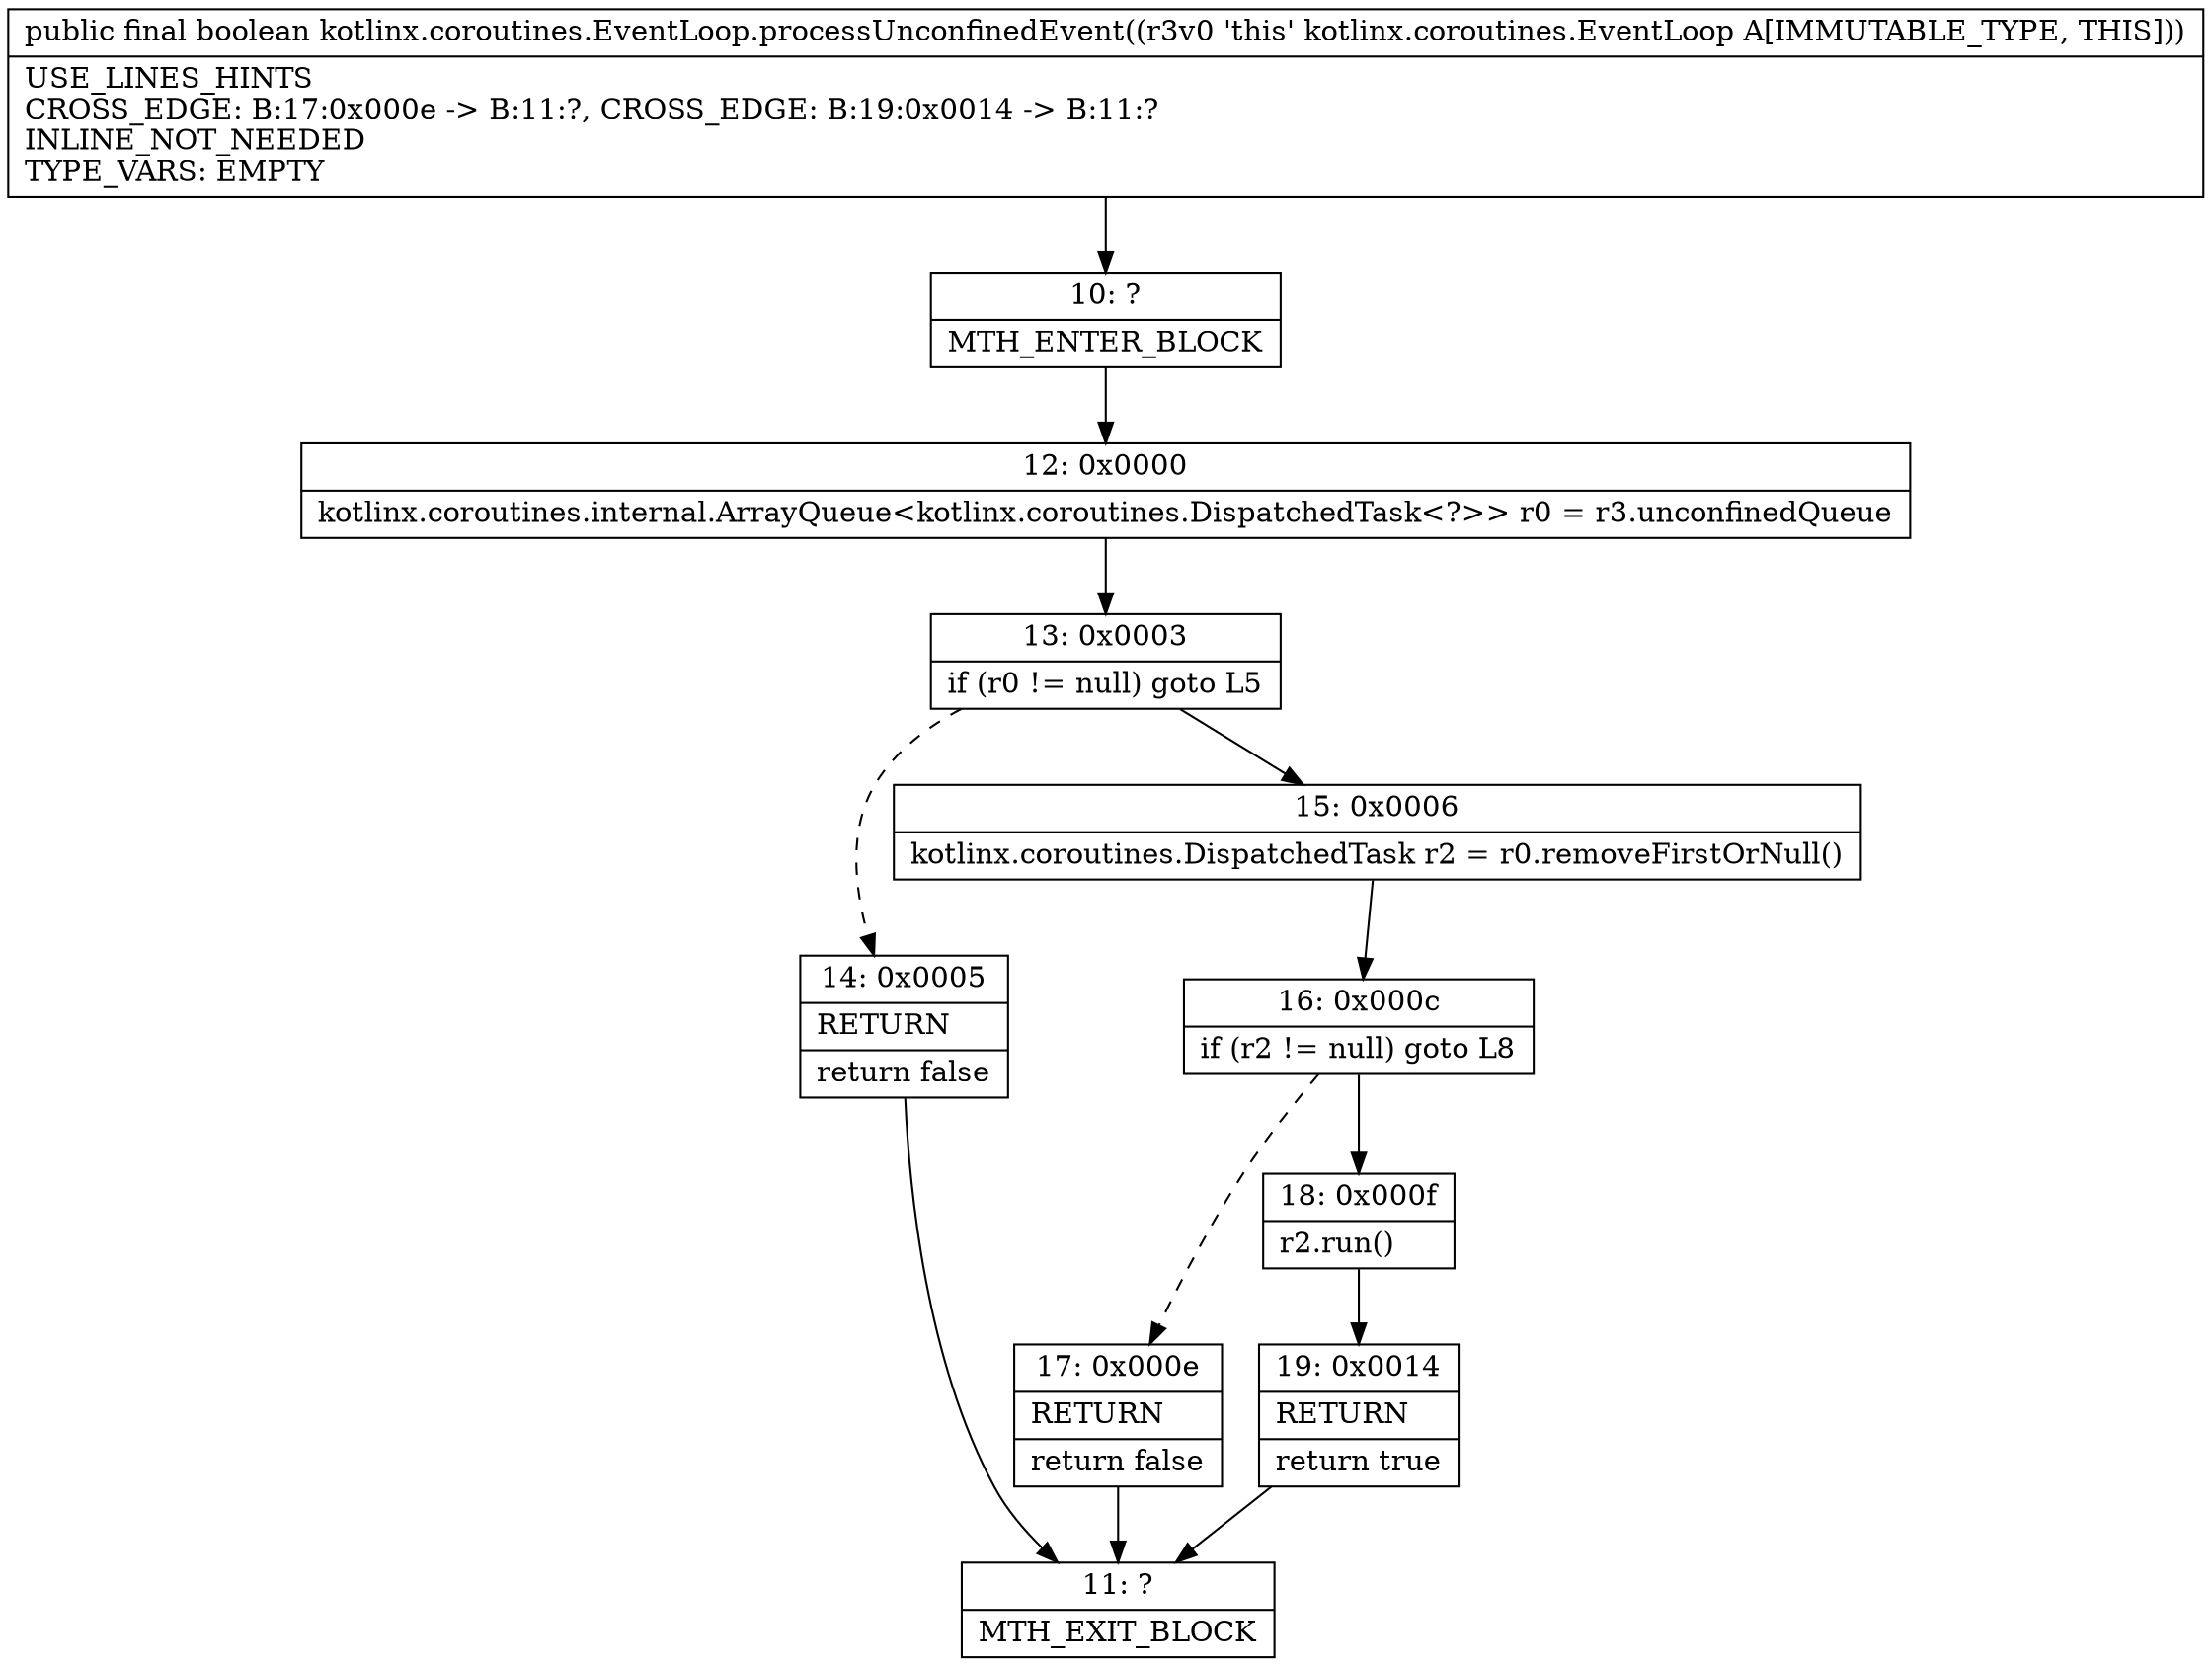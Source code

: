 digraph "CFG forkotlinx.coroutines.EventLoop.processUnconfinedEvent()Z" {
Node_10 [shape=record,label="{10\:\ ?|MTH_ENTER_BLOCK\l}"];
Node_12 [shape=record,label="{12\:\ 0x0000|kotlinx.coroutines.internal.ArrayQueue\<kotlinx.coroutines.DispatchedTask\<?\>\> r0 = r3.unconfinedQueue\l}"];
Node_13 [shape=record,label="{13\:\ 0x0003|if (r0 != null) goto L5\l}"];
Node_14 [shape=record,label="{14\:\ 0x0005|RETURN\l|return false\l}"];
Node_11 [shape=record,label="{11\:\ ?|MTH_EXIT_BLOCK\l}"];
Node_15 [shape=record,label="{15\:\ 0x0006|kotlinx.coroutines.DispatchedTask r2 = r0.removeFirstOrNull()\l}"];
Node_16 [shape=record,label="{16\:\ 0x000c|if (r2 != null) goto L8\l}"];
Node_17 [shape=record,label="{17\:\ 0x000e|RETURN\l|return false\l}"];
Node_18 [shape=record,label="{18\:\ 0x000f|r2.run()\l}"];
Node_19 [shape=record,label="{19\:\ 0x0014|RETURN\l|return true\l}"];
MethodNode[shape=record,label="{public final boolean kotlinx.coroutines.EventLoop.processUnconfinedEvent((r3v0 'this' kotlinx.coroutines.EventLoop A[IMMUTABLE_TYPE, THIS]))  | USE_LINES_HINTS\lCROSS_EDGE: B:17:0x000e \-\> B:11:?, CROSS_EDGE: B:19:0x0014 \-\> B:11:?\lINLINE_NOT_NEEDED\lTYPE_VARS: EMPTY\l}"];
MethodNode -> Node_10;Node_10 -> Node_12;
Node_12 -> Node_13;
Node_13 -> Node_14[style=dashed];
Node_13 -> Node_15;
Node_14 -> Node_11;
Node_15 -> Node_16;
Node_16 -> Node_17[style=dashed];
Node_16 -> Node_18;
Node_17 -> Node_11;
Node_18 -> Node_19;
Node_19 -> Node_11;
}


